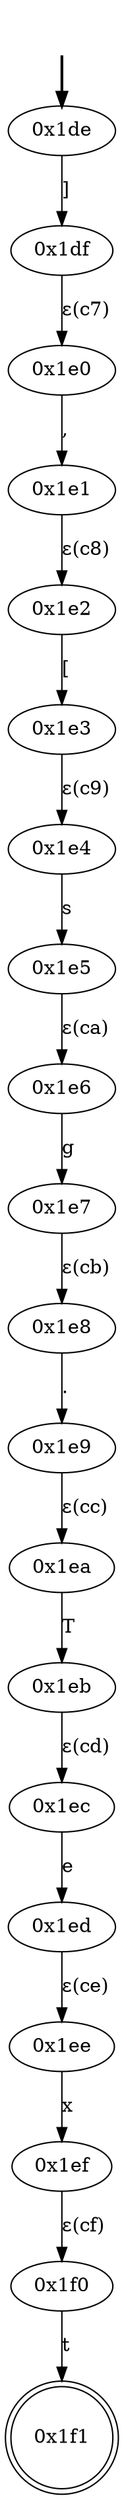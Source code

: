 digraph {
	fake [style=invisible]
	"0x1de" [root=true]
	"0x1df"
	"0x1e0"
	"0x1e1"
	"0x1e2"
	"0x1e3"
	"0x1e4"
	"0x1e5"
	"0x1e6"
	"0x1e7"
	"0x1e8"
	"0x1e9"
	"0x1ea"
	"0x1eb"
	"0x1ec"
	"0x1ed"
	"0x1ee"
	"0x1ef"
	"0x1f0"
	"0x1f1" [shape=doublecircle]
	fake -> "0x1de" [style=bold]
	"0x1de" -> "0x1df" [label="]"]
	"0x1e0" -> "0x1e1" [label=","]
	"0x1df" -> "0x1e0" [label="ε(c7)"]
	"0x1e2" -> "0x1e3" [label="["]
	"0x1e1" -> "0x1e2" [label="ε(c8)"]
	"0x1e4" -> "0x1e5" [label=s]
	"0x1e3" -> "0x1e4" [label="ε(c9)"]
	"0x1e6" -> "0x1e7" [label=g]
	"0x1e5" -> "0x1e6" [label="ε(ca)"]
	"0x1e8" -> "0x1e9" [label="."]
	"0x1e7" -> "0x1e8" [label="ε(cb)"]
	"0x1ea" -> "0x1eb" [label=T]
	"0x1e9" -> "0x1ea" [label="ε(cc)"]
	"0x1ec" -> "0x1ed" [label=e]
	"0x1eb" -> "0x1ec" [label="ε(cd)"]
	"0x1ee" -> "0x1ef" [label=x]
	"0x1ed" -> "0x1ee" [label="ε(ce)"]
	"0x1f0" -> "0x1f1" [label=t]
	"0x1ef" -> "0x1f0" [label="ε(cf)"]
}
